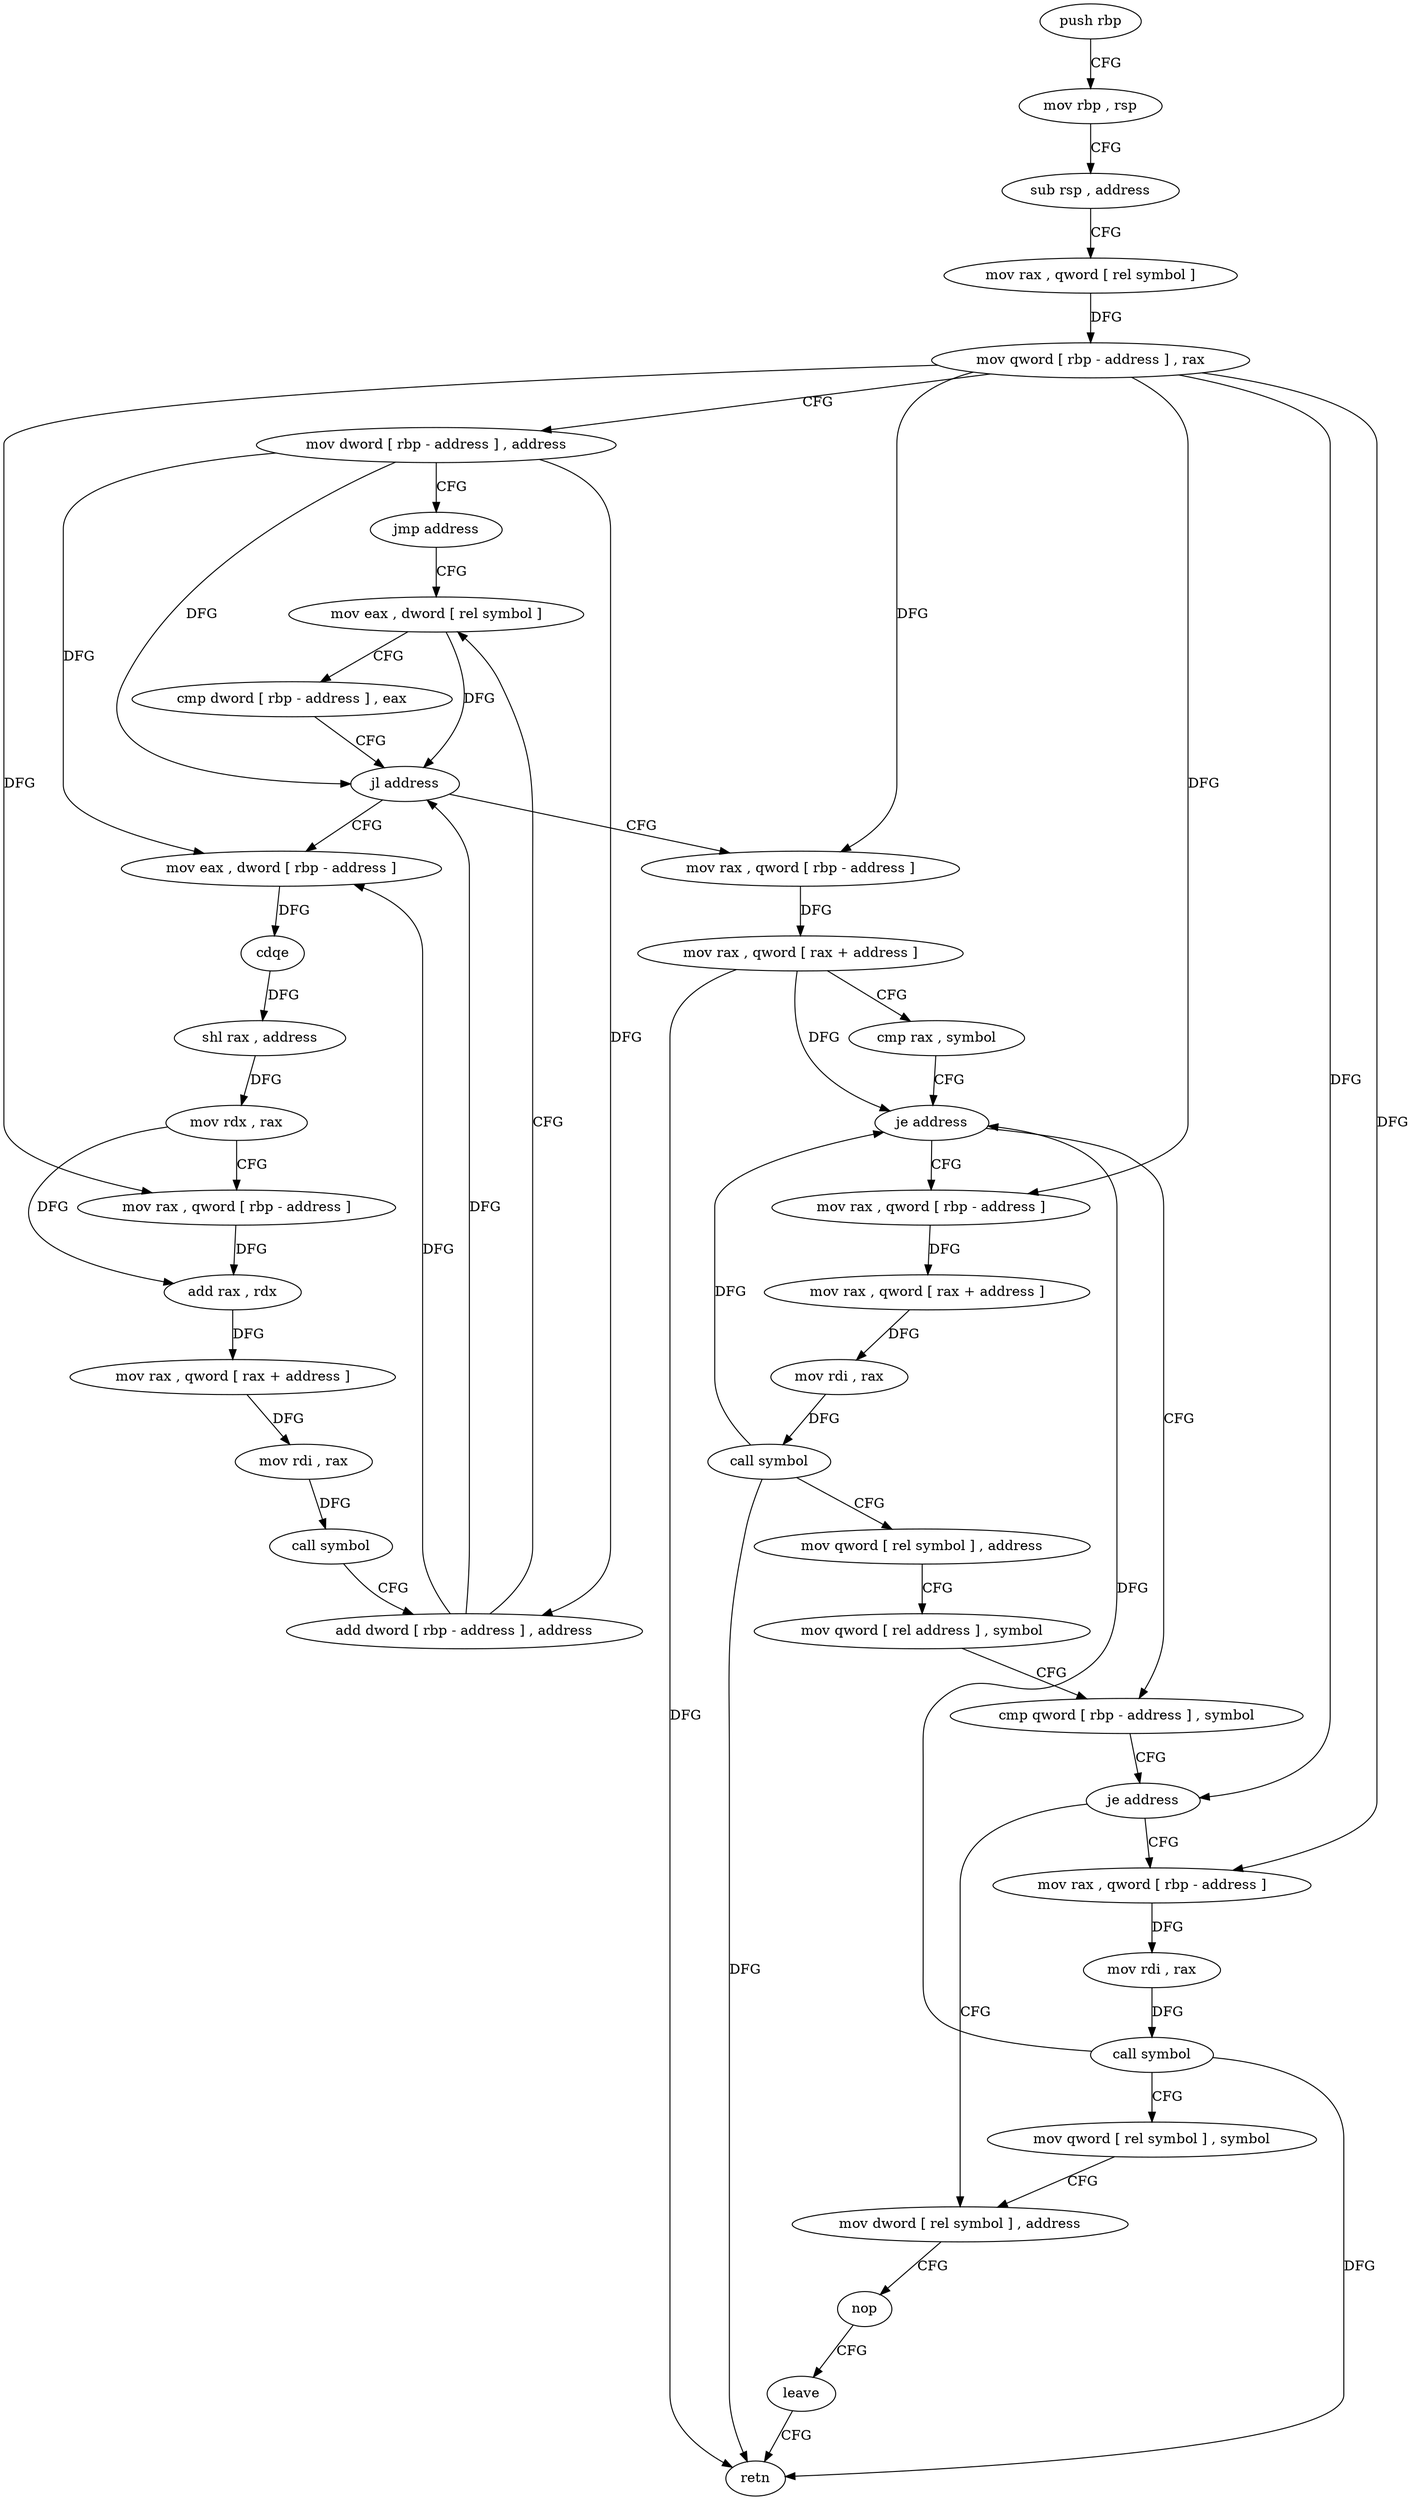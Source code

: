 digraph "func" {
"4362993" [label = "push rbp" ]
"4362994" [label = "mov rbp , rsp" ]
"4362997" [label = "sub rsp , address" ]
"4363001" [label = "mov rax , qword [ rel symbol ]" ]
"4363008" [label = "mov qword [ rbp - address ] , rax" ]
"4363012" [label = "mov dword [ rbp - address ] , address" ]
"4363019" [label = "jmp address" ]
"4363056" [label = "mov eax , dword [ rel symbol ]" ]
"4363062" [label = "cmp dword [ rbp - address ] , eax" ]
"4363065" [label = "jl address" ]
"4363021" [label = "mov eax , dword [ rbp - address ]" ]
"4363067" [label = "mov rax , qword [ rbp - address ]" ]
"4363024" [label = "cdqe" ]
"4363026" [label = "shl rax , address" ]
"4363030" [label = "mov rdx , rax" ]
"4363033" [label = "mov rax , qword [ rbp - address ]" ]
"4363037" [label = "add rax , rdx" ]
"4363040" [label = "mov rax , qword [ rax + address ]" ]
"4363044" [label = "mov rdi , rax" ]
"4363047" [label = "call symbol" ]
"4363052" [label = "add dword [ rbp - address ] , address" ]
"4363071" [label = "mov rax , qword [ rax + address ]" ]
"4363075" [label = "cmp rax , symbol" ]
"4363081" [label = "je address" ]
"4363121" [label = "cmp qword [ rbp - address ] , symbol" ]
"4363083" [label = "mov rax , qword [ rbp - address ]" ]
"4363129" [label = "je address" ]
"4363154" [label = "mov dword [ rel symbol ] , address" ]
"4363131" [label = "mov rax , qword [ rbp - address ]" ]
"4363087" [label = "mov rax , qword [ rax + address ]" ]
"4363091" [label = "mov rdi , rax" ]
"4363094" [label = "call symbol" ]
"4363099" [label = "mov qword [ rel symbol ] , address" ]
"4363110" [label = "mov qword [ rel address ] , symbol" ]
"4363164" [label = "nop" ]
"4363165" [label = "leave" ]
"4363166" [label = "retn" ]
"4363135" [label = "mov rdi , rax" ]
"4363138" [label = "call symbol" ]
"4363143" [label = "mov qword [ rel symbol ] , symbol" ]
"4362993" -> "4362994" [ label = "CFG" ]
"4362994" -> "4362997" [ label = "CFG" ]
"4362997" -> "4363001" [ label = "CFG" ]
"4363001" -> "4363008" [ label = "DFG" ]
"4363008" -> "4363012" [ label = "CFG" ]
"4363008" -> "4363033" [ label = "DFG" ]
"4363008" -> "4363067" [ label = "DFG" ]
"4363008" -> "4363129" [ label = "DFG" ]
"4363008" -> "4363083" [ label = "DFG" ]
"4363008" -> "4363131" [ label = "DFG" ]
"4363012" -> "4363019" [ label = "CFG" ]
"4363012" -> "4363065" [ label = "DFG" ]
"4363012" -> "4363021" [ label = "DFG" ]
"4363012" -> "4363052" [ label = "DFG" ]
"4363019" -> "4363056" [ label = "CFG" ]
"4363056" -> "4363062" [ label = "CFG" ]
"4363056" -> "4363065" [ label = "DFG" ]
"4363062" -> "4363065" [ label = "CFG" ]
"4363065" -> "4363021" [ label = "CFG" ]
"4363065" -> "4363067" [ label = "CFG" ]
"4363021" -> "4363024" [ label = "DFG" ]
"4363067" -> "4363071" [ label = "DFG" ]
"4363024" -> "4363026" [ label = "DFG" ]
"4363026" -> "4363030" [ label = "DFG" ]
"4363030" -> "4363033" [ label = "CFG" ]
"4363030" -> "4363037" [ label = "DFG" ]
"4363033" -> "4363037" [ label = "DFG" ]
"4363037" -> "4363040" [ label = "DFG" ]
"4363040" -> "4363044" [ label = "DFG" ]
"4363044" -> "4363047" [ label = "DFG" ]
"4363047" -> "4363052" [ label = "CFG" ]
"4363052" -> "4363056" [ label = "CFG" ]
"4363052" -> "4363021" [ label = "DFG" ]
"4363052" -> "4363065" [ label = "DFG" ]
"4363071" -> "4363075" [ label = "CFG" ]
"4363071" -> "4363081" [ label = "DFG" ]
"4363071" -> "4363166" [ label = "DFG" ]
"4363075" -> "4363081" [ label = "CFG" ]
"4363081" -> "4363121" [ label = "CFG" ]
"4363081" -> "4363083" [ label = "CFG" ]
"4363121" -> "4363129" [ label = "CFG" ]
"4363083" -> "4363087" [ label = "DFG" ]
"4363129" -> "4363154" [ label = "CFG" ]
"4363129" -> "4363131" [ label = "CFG" ]
"4363154" -> "4363164" [ label = "CFG" ]
"4363131" -> "4363135" [ label = "DFG" ]
"4363087" -> "4363091" [ label = "DFG" ]
"4363091" -> "4363094" [ label = "DFG" ]
"4363094" -> "4363099" [ label = "CFG" ]
"4363094" -> "4363081" [ label = "DFG" ]
"4363094" -> "4363166" [ label = "DFG" ]
"4363099" -> "4363110" [ label = "CFG" ]
"4363110" -> "4363121" [ label = "CFG" ]
"4363164" -> "4363165" [ label = "CFG" ]
"4363165" -> "4363166" [ label = "CFG" ]
"4363135" -> "4363138" [ label = "DFG" ]
"4363138" -> "4363143" [ label = "CFG" ]
"4363138" -> "4363081" [ label = "DFG" ]
"4363138" -> "4363166" [ label = "DFG" ]
"4363143" -> "4363154" [ label = "CFG" ]
}
